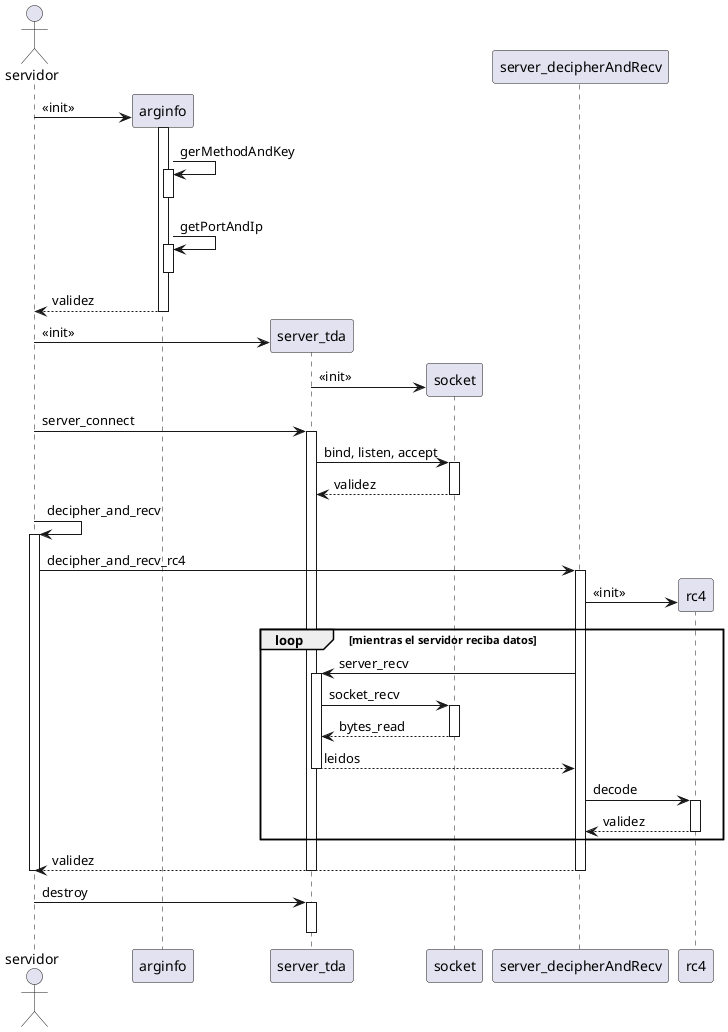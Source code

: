 @startuml
autoactivate on

actor servidor
servidor -> arginfo** : <<init>>
activate arginfo
arginfo -> arginfo : gerMethodAndKey
deactivate arginfo
arginfo -> arginfo: getPortAndIp
deactivate arginfo
return validez

servidor -> server_tda**: <<init>>
server_tda -> socket**: <<init>>
servidor -> server_tda: server_connect

server_tda -> socket: bind, listen, accept
return validez

servidor -> servidor: decipher_and_recv
servidor -> server_decipherAndRecv: decipher_and_recv_rc4
server_decipherAndRecv -> rc4**: <<init>>

loop mientras el servidor reciba datos
  server_decipherAndRecv -> server_tda: server_recv
  server_tda -> socket: socket_recv
  return bytes_read
  return leidos
  server_decipherAndRecv -> rc4: decode
  return validez
end
return validez


deactivate servidor
deactivate server_tda
servidor -> server_tda: destroy
deactivate server_tda
@enduml
